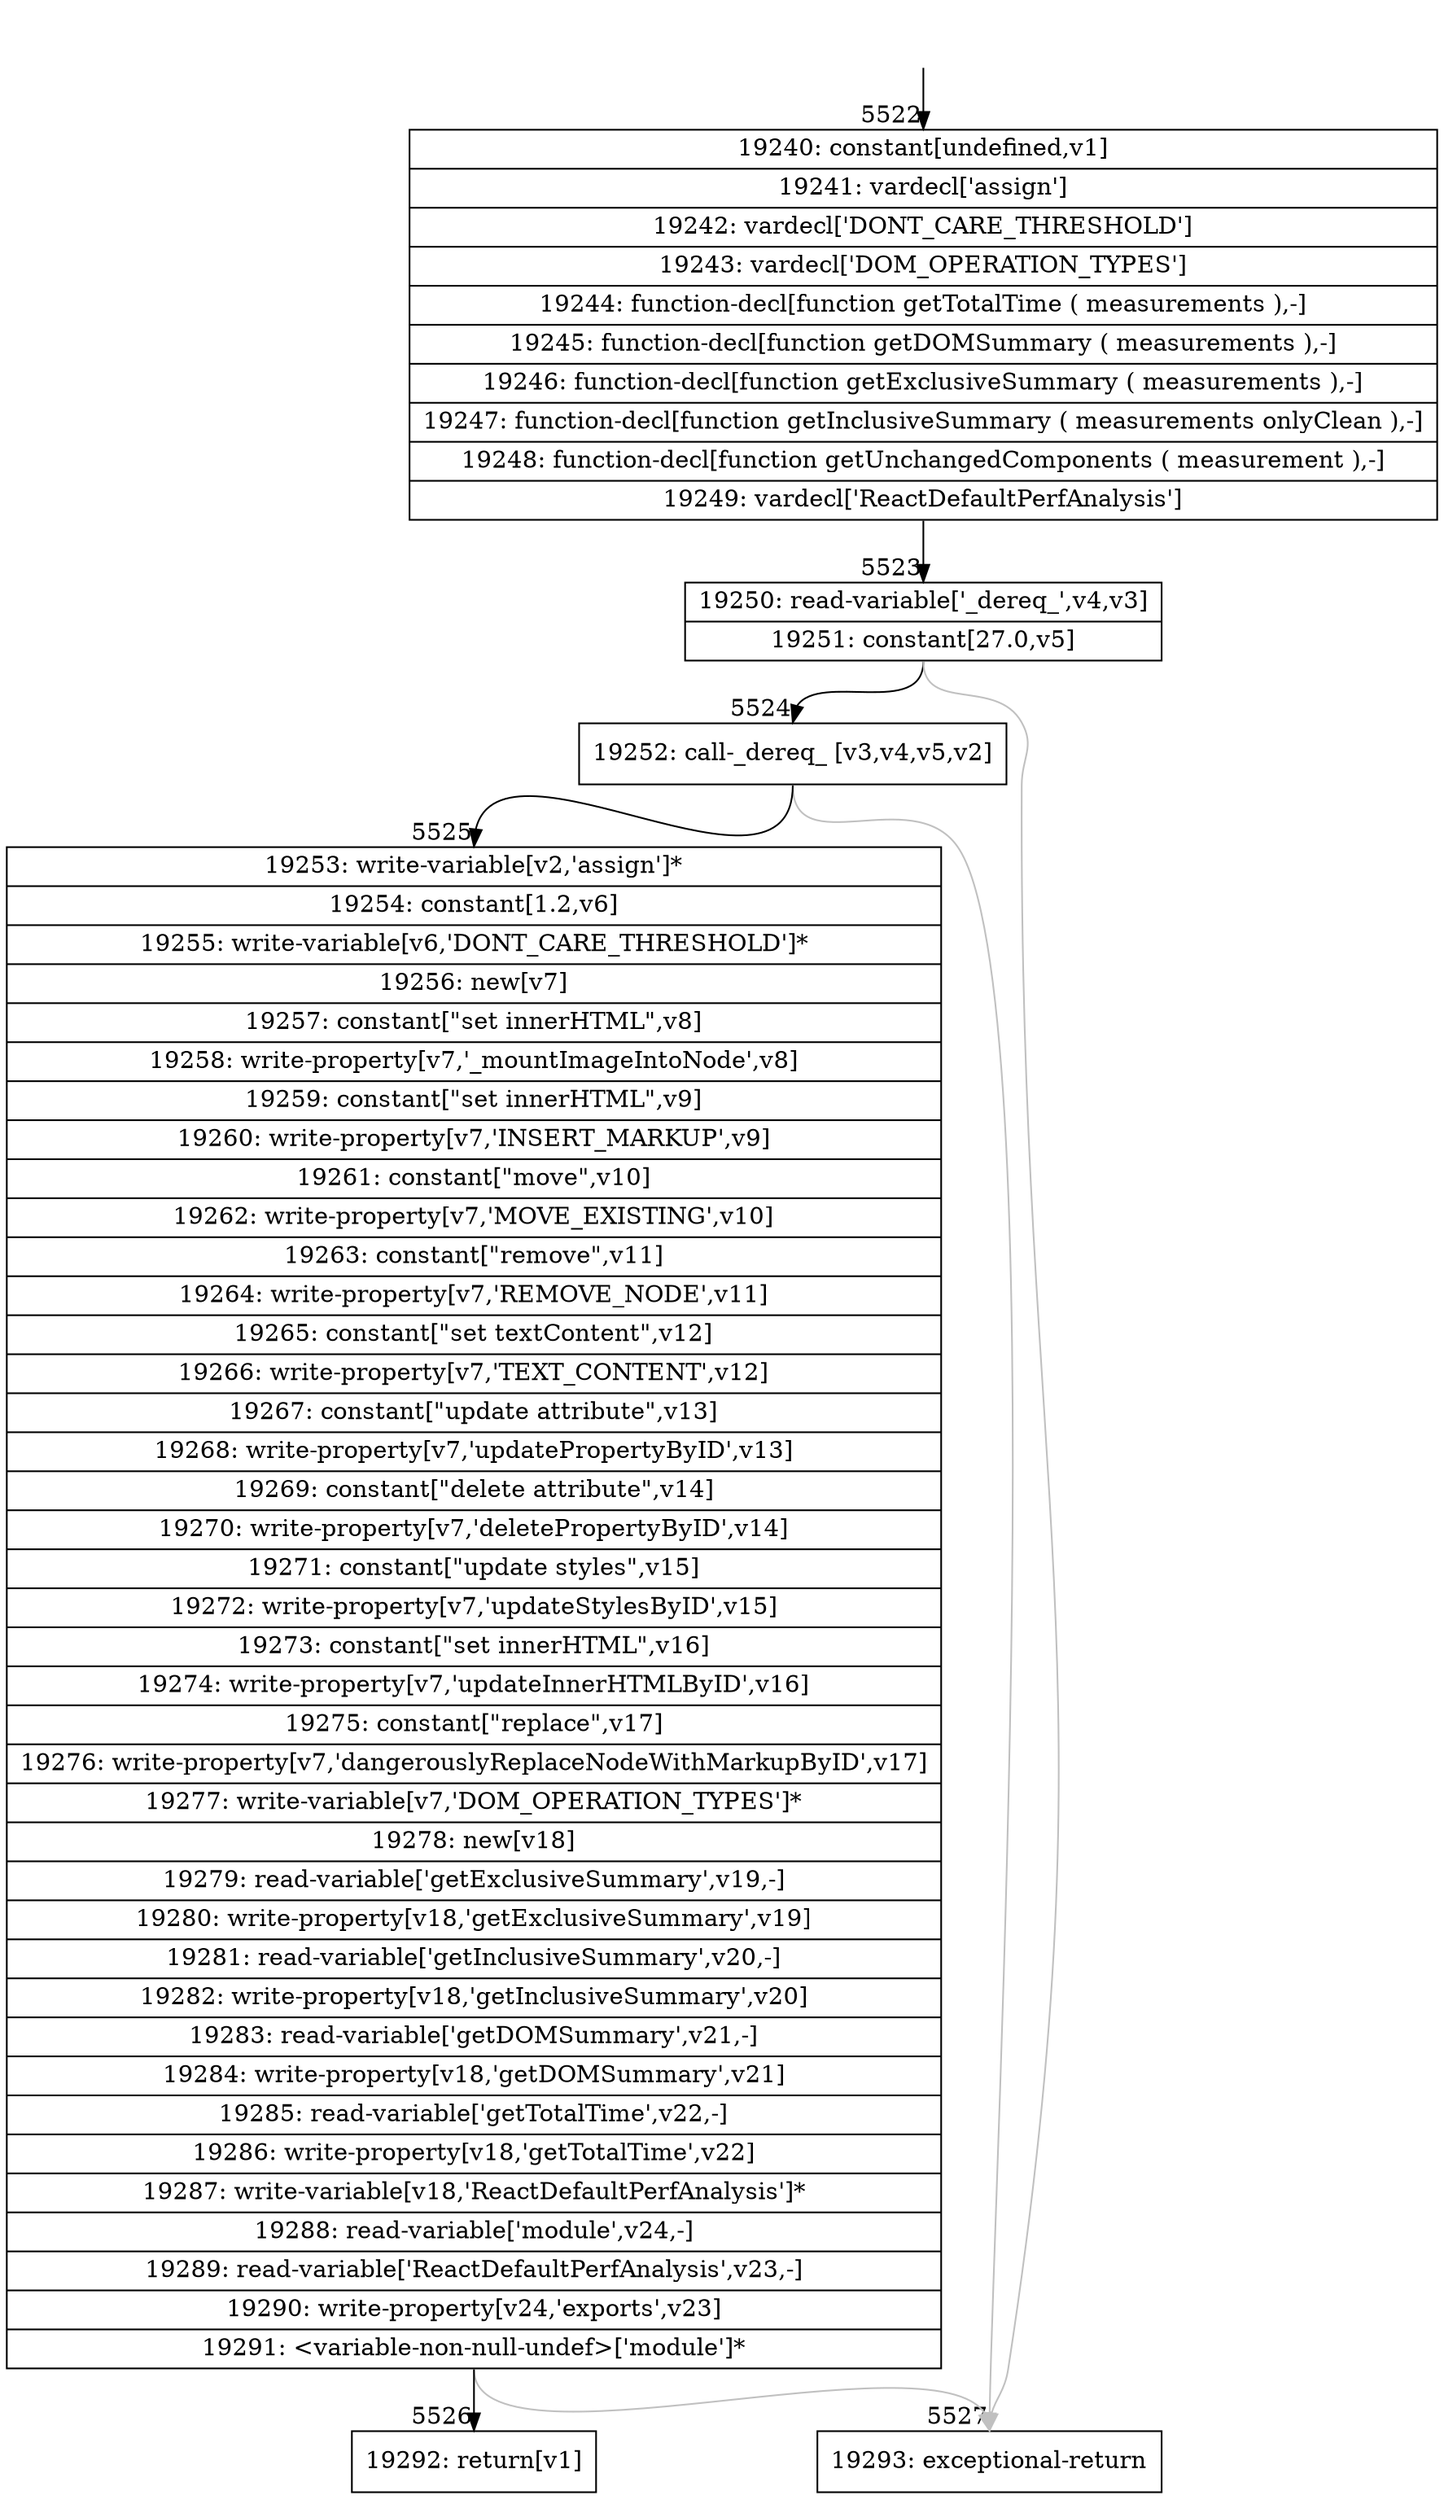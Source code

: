 digraph {
rankdir="TD"
BB_entry362[shape=none,label=""];
BB_entry362 -> BB5522 [tailport=s, headport=n, headlabel="    5522"]
BB5522 [shape=record label="{19240: constant[undefined,v1]|19241: vardecl['assign']|19242: vardecl['DONT_CARE_THRESHOLD']|19243: vardecl['DOM_OPERATION_TYPES']|19244: function-decl[function getTotalTime ( measurements ),-]|19245: function-decl[function getDOMSummary ( measurements ),-]|19246: function-decl[function getExclusiveSummary ( measurements ),-]|19247: function-decl[function getInclusiveSummary ( measurements onlyClean ),-]|19248: function-decl[function getUnchangedComponents ( measurement ),-]|19249: vardecl['ReactDefaultPerfAnalysis']}" ] 
BB5522 -> BB5523 [tailport=s, headport=n, headlabel="      5523"]
BB5523 [shape=record label="{19250: read-variable['_dereq_',v4,v3]|19251: constant[27.0,v5]}" ] 
BB5523 -> BB5524 [tailport=s, headport=n, headlabel="      5524"]
BB5523 -> BB5527 [tailport=s, headport=n, color=gray, headlabel="      5527"]
BB5524 [shape=record label="{19252: call-_dereq_ [v3,v4,v5,v2]}" ] 
BB5524 -> BB5525 [tailport=s, headport=n, headlabel="      5525"]
BB5524 -> BB5527 [tailport=s, headport=n, color=gray]
BB5525 [shape=record label="{19253: write-variable[v2,'assign']*|19254: constant[1.2,v6]|19255: write-variable[v6,'DONT_CARE_THRESHOLD']*|19256: new[v7]|19257: constant[\"set innerHTML\",v8]|19258: write-property[v7,'_mountImageIntoNode',v8]|19259: constant[\"set innerHTML\",v9]|19260: write-property[v7,'INSERT_MARKUP',v9]|19261: constant[\"move\",v10]|19262: write-property[v7,'MOVE_EXISTING',v10]|19263: constant[\"remove\",v11]|19264: write-property[v7,'REMOVE_NODE',v11]|19265: constant[\"set textContent\",v12]|19266: write-property[v7,'TEXT_CONTENT',v12]|19267: constant[\"update attribute\",v13]|19268: write-property[v7,'updatePropertyByID',v13]|19269: constant[\"delete attribute\",v14]|19270: write-property[v7,'deletePropertyByID',v14]|19271: constant[\"update styles\",v15]|19272: write-property[v7,'updateStylesByID',v15]|19273: constant[\"set innerHTML\",v16]|19274: write-property[v7,'updateInnerHTMLByID',v16]|19275: constant[\"replace\",v17]|19276: write-property[v7,'dangerouslyReplaceNodeWithMarkupByID',v17]|19277: write-variable[v7,'DOM_OPERATION_TYPES']*|19278: new[v18]|19279: read-variable['getExclusiveSummary',v19,-]|19280: write-property[v18,'getExclusiveSummary',v19]|19281: read-variable['getInclusiveSummary',v20,-]|19282: write-property[v18,'getInclusiveSummary',v20]|19283: read-variable['getDOMSummary',v21,-]|19284: write-property[v18,'getDOMSummary',v21]|19285: read-variable['getTotalTime',v22,-]|19286: write-property[v18,'getTotalTime',v22]|19287: write-variable[v18,'ReactDefaultPerfAnalysis']*|19288: read-variable['module',v24,-]|19289: read-variable['ReactDefaultPerfAnalysis',v23,-]|19290: write-property[v24,'exports',v23]|19291: \<variable-non-null-undef\>['module']*}" ] 
BB5525 -> BB5526 [tailport=s, headport=n, headlabel="      5526"]
BB5525 -> BB5527 [tailport=s, headport=n, color=gray]
BB5526 [shape=record label="{19292: return[v1]}" ] 
BB5527 [shape=record label="{19293: exceptional-return}" ] 
//#$~ 9833
}
